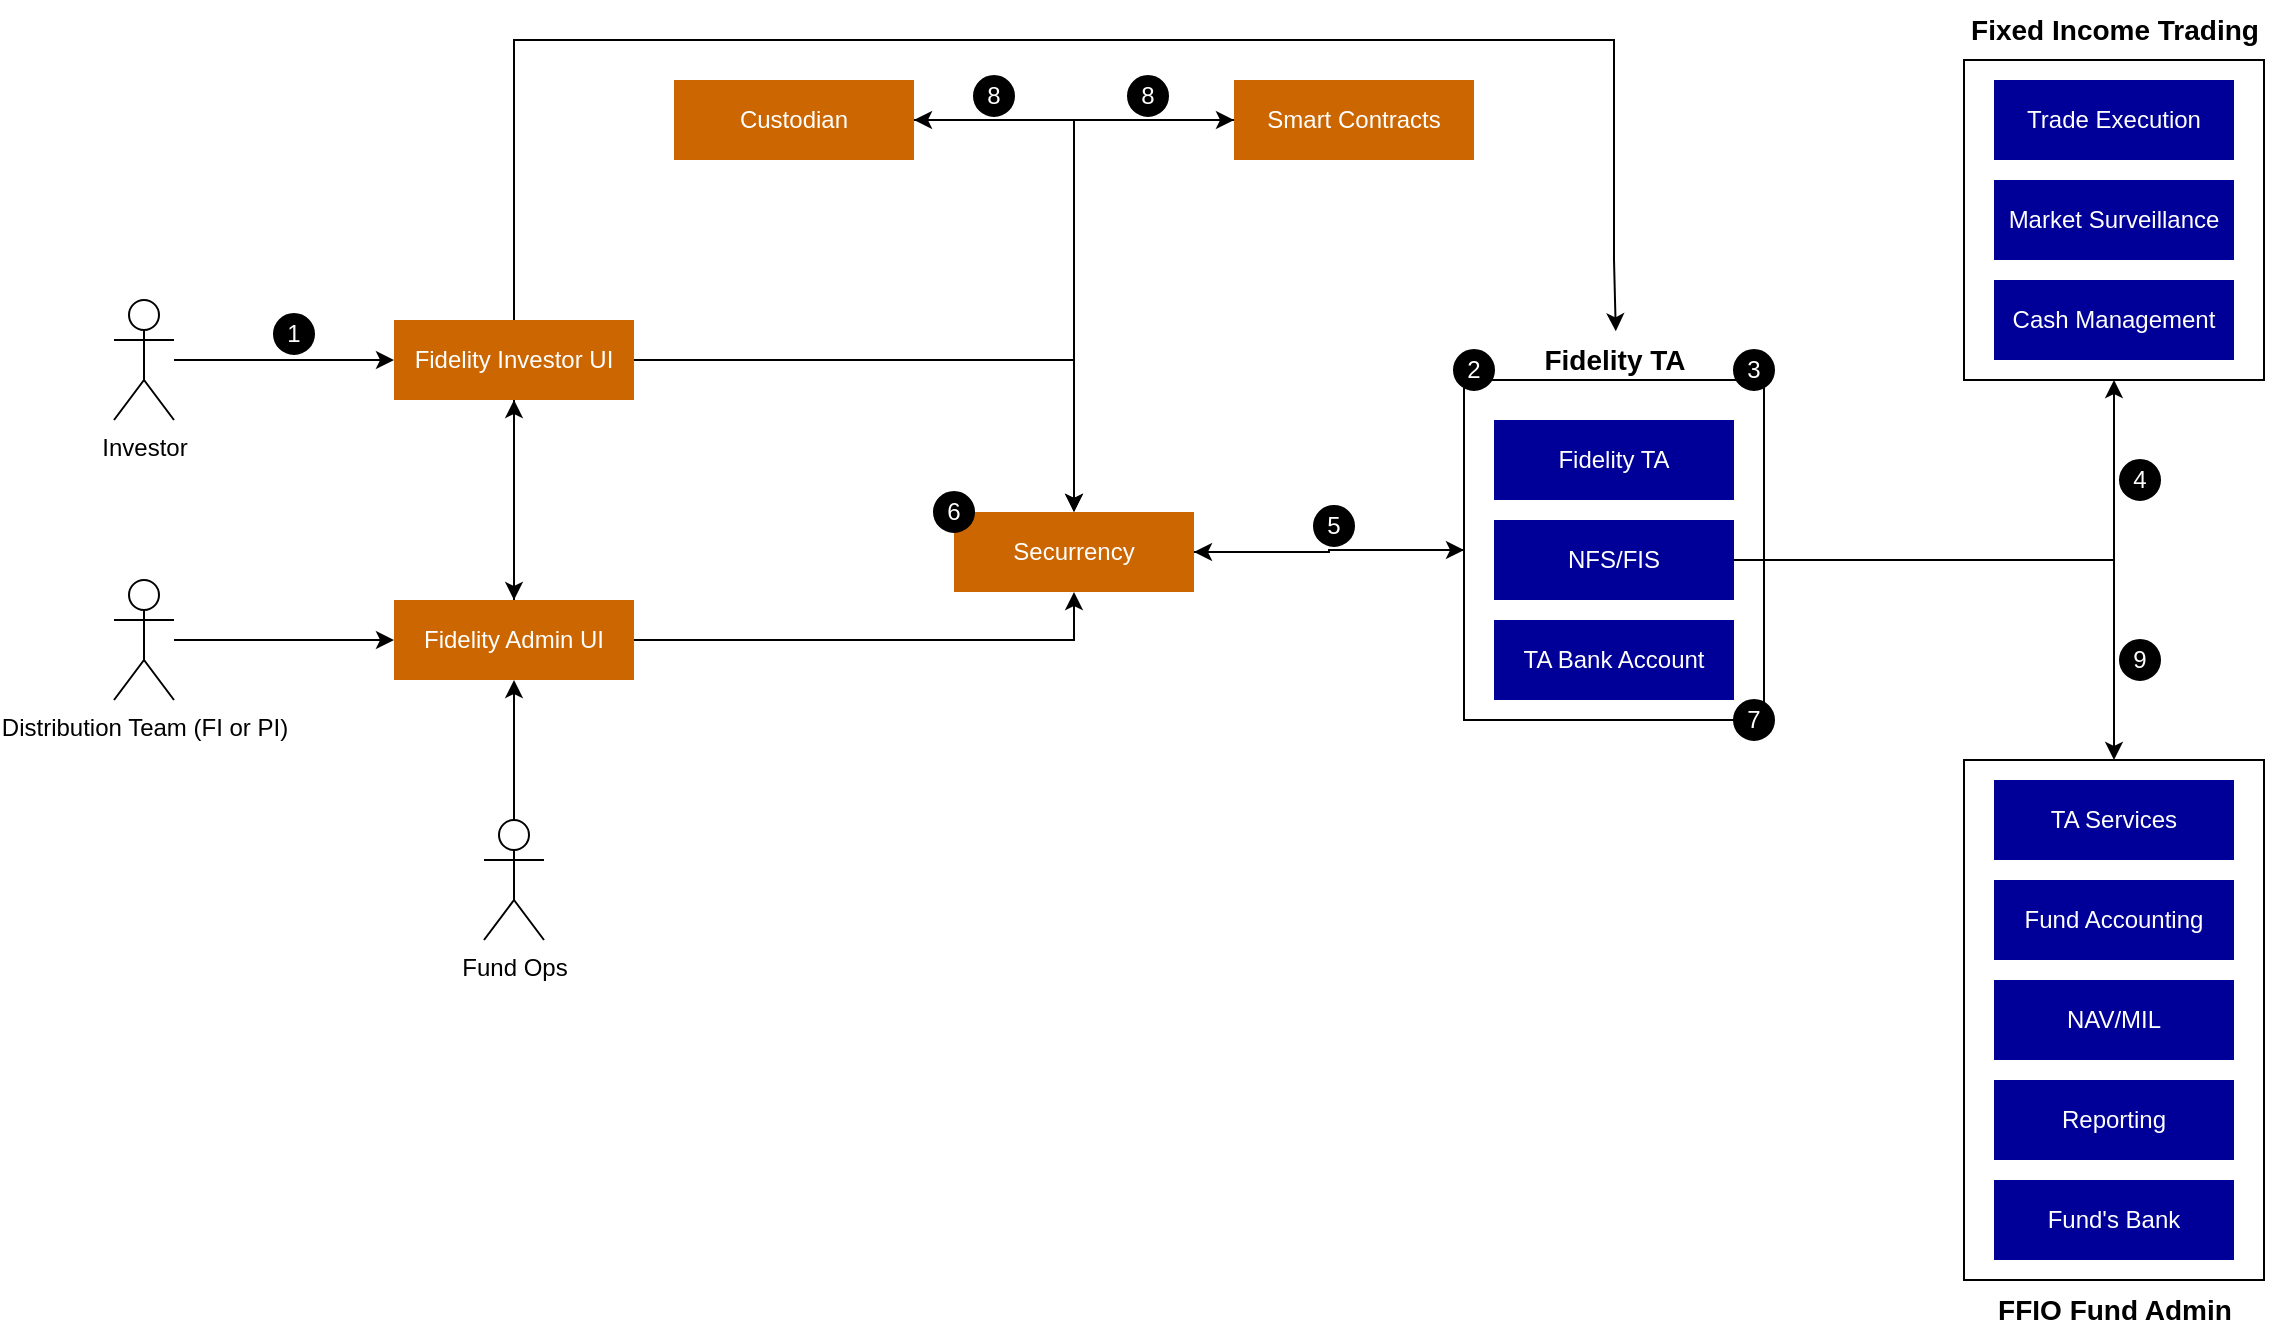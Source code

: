 <mxfile version="22.1.22" type="device">
  <diagram name="Page-1" id="03VpF-rc_p-RFlo5BT9Z">
    <mxGraphModel dx="1477" dy="727" grid="1" gridSize="10" guides="1" tooltips="1" connect="1" arrows="1" fold="1" page="1" pageScale="1" pageWidth="850" pageHeight="1100" math="0" shadow="0">
      <root>
        <mxCell id="0" />
        <mxCell id="1" parent="0" />
        <mxCell id="3Kygi3Q1QK8g2xKjrZx_-69" style="edgeStyle=orthogonalEdgeStyle;rounded=0;orthogonalLoop=1;jettySize=auto;html=1;entryX=1;entryY=0.5;entryDx=0;entryDy=0;" edge="1" parent="1" source="3Kygi3Q1QK8g2xKjrZx_-55" target="3Kygi3Q1QK8g2xKjrZx_-6">
          <mxGeometry relative="1" as="geometry" />
        </mxCell>
        <mxCell id="3Kygi3Q1QK8g2xKjrZx_-55" value="" style="rounded=0;whiteSpace=wrap;html=1;fillColor=none;strokeColor=default;" vertex="1" parent="1">
          <mxGeometry x="745" y="190" width="150" height="170" as="geometry" />
        </mxCell>
        <mxCell id="3Kygi3Q1QK8g2xKjrZx_-33" value="" style="rounded=0;whiteSpace=wrap;html=1;fillColor=none;strokeColor=default;" vertex="1" parent="1">
          <mxGeometry x="995" y="30" width="150" height="160" as="geometry" />
        </mxCell>
        <mxCell id="3Kygi3Q1QK8g2xKjrZx_-39" value="" style="rounded=0;whiteSpace=wrap;html=1;fillColor=none;strokeColor=default;" vertex="1" parent="1">
          <mxGeometry x="995" y="380" width="150" height="260" as="geometry" />
        </mxCell>
        <mxCell id="3Kygi3Q1QK8g2xKjrZx_-4" value="" style="edgeStyle=orthogonalEdgeStyle;rounded=0;orthogonalLoop=1;jettySize=auto;html=1;" edge="1" parent="1" source="3Kygi3Q1QK8g2xKjrZx_-1" target="3Kygi3Q1QK8g2xKjrZx_-3">
          <mxGeometry relative="1" as="geometry" />
        </mxCell>
        <mxCell id="3Kygi3Q1QK8g2xKjrZx_-1" value="&lt;font color=&quot;#ffffff&quot;&gt;Custodian&lt;/font&gt;" style="rounded=0;whiteSpace=wrap;html=1;fillColor=#CC6600;strokeColor=none;" vertex="1" parent="1">
          <mxGeometry x="350" y="40" width="120" height="40" as="geometry" />
        </mxCell>
        <mxCell id="3Kygi3Q1QK8g2xKjrZx_-5" style="edgeStyle=orthogonalEdgeStyle;rounded=0;orthogonalLoop=1;jettySize=auto;html=1;entryX=1;entryY=0.5;entryDx=0;entryDy=0;" edge="1" parent="1" source="3Kygi3Q1QK8g2xKjrZx_-3" target="3Kygi3Q1QK8g2xKjrZx_-1">
          <mxGeometry relative="1" as="geometry" />
        </mxCell>
        <mxCell id="3Kygi3Q1QK8g2xKjrZx_-7" value="" style="edgeStyle=orthogonalEdgeStyle;rounded=0;orthogonalLoop=1;jettySize=auto;html=1;exitX=0;exitY=0.5;exitDx=0;exitDy=0;" edge="1" parent="1" source="3Kygi3Q1QK8g2xKjrZx_-3" target="3Kygi3Q1QK8g2xKjrZx_-6">
          <mxGeometry relative="1" as="geometry" />
        </mxCell>
        <mxCell id="3Kygi3Q1QK8g2xKjrZx_-3" value="&lt;font color=&quot;#ffffff&quot;&gt;Smart Contracts&lt;/font&gt;" style="rounded=0;whiteSpace=wrap;html=1;fillColor=#CC6600;strokeColor=none;" vertex="1" parent="1">
          <mxGeometry x="630" y="40" width="120" height="40" as="geometry" />
        </mxCell>
        <mxCell id="3Kygi3Q1QK8g2xKjrZx_-67" style="edgeStyle=orthogonalEdgeStyle;rounded=0;orthogonalLoop=1;jettySize=auto;html=1;entryX=0;entryY=0.5;entryDx=0;entryDy=0;" edge="1" parent="1" source="3Kygi3Q1QK8g2xKjrZx_-6" target="3Kygi3Q1QK8g2xKjrZx_-55">
          <mxGeometry relative="1" as="geometry" />
        </mxCell>
        <mxCell id="3Kygi3Q1QK8g2xKjrZx_-6" value="&lt;font color=&quot;#ffffff&quot;&gt;Securrency&lt;/font&gt;" style="rounded=0;whiteSpace=wrap;html=1;fillColor=#CC6600;strokeColor=none;" vertex="1" parent="1">
          <mxGeometry x="490" y="256" width="120" height="40" as="geometry" />
        </mxCell>
        <mxCell id="3Kygi3Q1QK8g2xKjrZx_-10" style="edgeStyle=orthogonalEdgeStyle;rounded=0;orthogonalLoop=1;jettySize=auto;html=1;entryX=0.5;entryY=0;entryDx=0;entryDy=0;" edge="1" parent="1" source="3Kygi3Q1QK8g2xKjrZx_-8" target="3Kygi3Q1QK8g2xKjrZx_-6">
          <mxGeometry relative="1" as="geometry" />
        </mxCell>
        <mxCell id="3Kygi3Q1QK8g2xKjrZx_-12" value="" style="edgeStyle=orthogonalEdgeStyle;rounded=0;orthogonalLoop=1;jettySize=auto;html=1;" edge="1" parent="1" source="3Kygi3Q1QK8g2xKjrZx_-8" target="3Kygi3Q1QK8g2xKjrZx_-11">
          <mxGeometry relative="1" as="geometry" />
        </mxCell>
        <mxCell id="3Kygi3Q1QK8g2xKjrZx_-65" style="edgeStyle=orthogonalEdgeStyle;rounded=0;orthogonalLoop=1;jettySize=auto;html=1;entryX=0.51;entryY=0.022;entryDx=0;entryDy=0;entryPerimeter=0;" edge="1" parent="1" source="3Kygi3Q1QK8g2xKjrZx_-8" target="3Kygi3Q1QK8g2xKjrZx_-56">
          <mxGeometry relative="1" as="geometry">
            <Array as="points">
              <mxPoint x="270" y="20" />
              <mxPoint x="820" y="20" />
              <mxPoint x="820" y="130" />
            </Array>
          </mxGeometry>
        </mxCell>
        <mxCell id="3Kygi3Q1QK8g2xKjrZx_-8" value="&lt;font color=&quot;#ffffff&quot;&gt;Fidelity Investor UI&lt;/font&gt;" style="rounded=0;whiteSpace=wrap;html=1;fillColor=#CC6600;strokeColor=none;" vertex="1" parent="1">
          <mxGeometry x="210" y="160" width="120" height="40" as="geometry" />
        </mxCell>
        <mxCell id="3Kygi3Q1QK8g2xKjrZx_-13" style="edgeStyle=orthogonalEdgeStyle;rounded=0;orthogonalLoop=1;jettySize=auto;html=1;entryX=0.5;entryY=1;entryDx=0;entryDy=0;" edge="1" parent="1" source="3Kygi3Q1QK8g2xKjrZx_-11" target="3Kygi3Q1QK8g2xKjrZx_-6">
          <mxGeometry relative="1" as="geometry" />
        </mxCell>
        <mxCell id="3Kygi3Q1QK8g2xKjrZx_-14" style="edgeStyle=orthogonalEdgeStyle;rounded=0;orthogonalLoop=1;jettySize=auto;html=1;entryX=0.5;entryY=1;entryDx=0;entryDy=0;" edge="1" parent="1" source="3Kygi3Q1QK8g2xKjrZx_-11" target="3Kygi3Q1QK8g2xKjrZx_-8">
          <mxGeometry relative="1" as="geometry" />
        </mxCell>
        <mxCell id="3Kygi3Q1QK8g2xKjrZx_-11" value="&lt;font color=&quot;#ffffff&quot;&gt;Fidelity Admin UI&lt;/font&gt;" style="rounded=0;whiteSpace=wrap;html=1;fillColor=#CC6600;strokeColor=none;" vertex="1" parent="1">
          <mxGeometry x="210" y="300" width="120" height="40" as="geometry" />
        </mxCell>
        <mxCell id="3Kygi3Q1QK8g2xKjrZx_-16" style="edgeStyle=orthogonalEdgeStyle;rounded=0;orthogonalLoop=1;jettySize=auto;html=1;entryX=0;entryY=0.5;entryDx=0;entryDy=0;" edge="1" parent="1" source="3Kygi3Q1QK8g2xKjrZx_-15" target="3Kygi3Q1QK8g2xKjrZx_-8">
          <mxGeometry relative="1" as="geometry" />
        </mxCell>
        <mxCell id="3Kygi3Q1QK8g2xKjrZx_-15" value="Investor" style="shape=umlActor;verticalLabelPosition=bottom;verticalAlign=top;html=1;outlineConnect=0;" vertex="1" parent="1">
          <mxGeometry x="70" y="150" width="30" height="60" as="geometry" />
        </mxCell>
        <mxCell id="3Kygi3Q1QK8g2xKjrZx_-18" style="edgeStyle=orthogonalEdgeStyle;rounded=0;orthogonalLoop=1;jettySize=auto;html=1;entryX=0;entryY=0.5;entryDx=0;entryDy=0;" edge="1" parent="1" source="3Kygi3Q1QK8g2xKjrZx_-17" target="3Kygi3Q1QK8g2xKjrZx_-11">
          <mxGeometry relative="1" as="geometry" />
        </mxCell>
        <mxCell id="3Kygi3Q1QK8g2xKjrZx_-17" value="Distribution Team (FI or PI)" style="shape=umlActor;verticalLabelPosition=bottom;verticalAlign=top;html=1;outlineConnect=0;" vertex="1" parent="1">
          <mxGeometry x="70" y="290" width="30" height="60" as="geometry" />
        </mxCell>
        <mxCell id="3Kygi3Q1QK8g2xKjrZx_-20" style="edgeStyle=orthogonalEdgeStyle;rounded=0;orthogonalLoop=1;jettySize=auto;html=1;entryX=0.5;entryY=1;entryDx=0;entryDy=0;" edge="1" parent="1" source="3Kygi3Q1QK8g2xKjrZx_-19" target="3Kygi3Q1QK8g2xKjrZx_-11">
          <mxGeometry relative="1" as="geometry" />
        </mxCell>
        <mxCell id="3Kygi3Q1QK8g2xKjrZx_-19" value="Fund Ops" style="shape=umlActor;verticalLabelPosition=bottom;verticalAlign=top;html=1;outlineConnect=0;" vertex="1" parent="1">
          <mxGeometry x="255" y="410" width="30" height="60" as="geometry" />
        </mxCell>
        <mxCell id="3Kygi3Q1QK8g2xKjrZx_-21" value="&lt;font color=&quot;#ffffff&quot;&gt;Fidelity TA&lt;/font&gt;" style="rounded=0;whiteSpace=wrap;html=1;fillColor=#000099;strokeColor=none;" vertex="1" parent="1">
          <mxGeometry x="760" y="210" width="120" height="40" as="geometry" />
        </mxCell>
        <mxCell id="3Kygi3Q1QK8g2xKjrZx_-35" style="edgeStyle=orthogonalEdgeStyle;rounded=0;orthogonalLoop=1;jettySize=auto;html=1;entryX=0.5;entryY=1;entryDx=0;entryDy=0;" edge="1" parent="1" source="3Kygi3Q1QK8g2xKjrZx_-24" target="3Kygi3Q1QK8g2xKjrZx_-33">
          <mxGeometry relative="1" as="geometry" />
        </mxCell>
        <mxCell id="3Kygi3Q1QK8g2xKjrZx_-24" value="&lt;font color=&quot;#ffffff&quot;&gt;NFS/FIS&lt;/font&gt;" style="rounded=0;whiteSpace=wrap;html=1;fillColor=#000099;strokeColor=none;" vertex="1" parent="1">
          <mxGeometry x="760" y="260" width="120" height="40" as="geometry" />
        </mxCell>
        <mxCell id="3Kygi3Q1QK8g2xKjrZx_-26" value="&lt;font color=&quot;#ffffff&quot;&gt;TA Bank Account&lt;/font&gt;" style="rounded=0;whiteSpace=wrap;html=1;fillColor=#000099;strokeColor=none;" vertex="1" parent="1">
          <mxGeometry x="760" y="310" width="120" height="40" as="geometry" />
        </mxCell>
        <mxCell id="3Kygi3Q1QK8g2xKjrZx_-30" value="&lt;font color=&quot;#ffffff&quot;&gt;Trade Execution&lt;/font&gt;" style="rounded=0;whiteSpace=wrap;html=1;fillColor=#000099;strokeColor=none;" vertex="1" parent="1">
          <mxGeometry x="1010" y="40" width="120" height="40" as="geometry" />
        </mxCell>
        <mxCell id="3Kygi3Q1QK8g2xKjrZx_-31" value="&lt;font color=&quot;#ffffff&quot;&gt;Market&amp;nbsp;Surveillance&lt;/font&gt;" style="rounded=0;whiteSpace=wrap;html=1;fillColor=#000099;strokeColor=none;" vertex="1" parent="1">
          <mxGeometry x="1010" y="90" width="120" height="40" as="geometry" />
        </mxCell>
        <mxCell id="3Kygi3Q1QK8g2xKjrZx_-32" value="&lt;font color=&quot;#ffffff&quot;&gt;Cash Management&lt;/font&gt;" style="rounded=0;whiteSpace=wrap;html=1;fillColor=#000099;strokeColor=none;" vertex="1" parent="1">
          <mxGeometry x="1010" y="140" width="120" height="40" as="geometry" />
        </mxCell>
        <mxCell id="3Kygi3Q1QK8g2xKjrZx_-34" value="&lt;b&gt;&lt;font style=&quot;font-size: 14px;&quot;&gt;Fixed Income Trading&lt;/font&gt;&lt;/b&gt;" style="text;html=1;align=center;verticalAlign=middle;resizable=0;points=[];autosize=1;strokeColor=none;fillColor=none;" vertex="1" parent="1">
          <mxGeometry x="985" width="170" height="30" as="geometry" />
        </mxCell>
        <mxCell id="3Kygi3Q1QK8g2xKjrZx_-36" value="&lt;font color=&quot;#ffffff&quot;&gt;TA Services&lt;/font&gt;" style="rounded=0;whiteSpace=wrap;html=1;fillColor=#000099;strokeColor=none;" vertex="1" parent="1">
          <mxGeometry x="1010" y="390" width="120" height="40" as="geometry" />
        </mxCell>
        <mxCell id="3Kygi3Q1QK8g2xKjrZx_-37" value="&lt;font color=&quot;#ffffff&quot;&gt;Fund Accounting&lt;/font&gt;" style="rounded=0;whiteSpace=wrap;html=1;fillColor=#000099;strokeColor=none;" vertex="1" parent="1">
          <mxGeometry x="1010" y="440" width="120" height="40" as="geometry" />
        </mxCell>
        <mxCell id="3Kygi3Q1QK8g2xKjrZx_-38" value="&lt;font color=&quot;#ffffff&quot;&gt;NAV/MIL&lt;/font&gt;" style="rounded=0;whiteSpace=wrap;html=1;fillColor=#000099;strokeColor=none;" vertex="1" parent="1">
          <mxGeometry x="1010" y="490" width="120" height="40" as="geometry" />
        </mxCell>
        <mxCell id="3Kygi3Q1QK8g2xKjrZx_-40" style="edgeStyle=orthogonalEdgeStyle;rounded=0;orthogonalLoop=1;jettySize=auto;html=1;entryX=0.5;entryY=0;entryDx=0;entryDy=0;" edge="1" parent="1" source="3Kygi3Q1QK8g2xKjrZx_-24" target="3Kygi3Q1QK8g2xKjrZx_-39">
          <mxGeometry relative="1" as="geometry" />
        </mxCell>
        <mxCell id="3Kygi3Q1QK8g2xKjrZx_-41" value="&lt;font color=&quot;#ffffff&quot;&gt;Reporting&lt;/font&gt;" style="rounded=0;whiteSpace=wrap;html=1;fillColor=#000099;strokeColor=none;" vertex="1" parent="1">
          <mxGeometry x="1010" y="540" width="120" height="40" as="geometry" />
        </mxCell>
        <mxCell id="3Kygi3Q1QK8g2xKjrZx_-42" value="&lt;font color=&quot;#ffffff&quot;&gt;Fund&#39;s Bank&lt;/font&gt;" style="rounded=0;whiteSpace=wrap;html=1;fillColor=#000099;strokeColor=none;" vertex="1" parent="1">
          <mxGeometry x="1010" y="590" width="120" height="40" as="geometry" />
        </mxCell>
        <mxCell id="3Kygi3Q1QK8g2xKjrZx_-43" value="&lt;b&gt;&lt;font style=&quot;font-size: 14px;&quot;&gt;FFIO Fund Admin&lt;/font&gt;&lt;/b&gt;" style="text;html=1;align=center;verticalAlign=middle;resizable=0;points=[];autosize=1;strokeColor=none;fillColor=none;" vertex="1" parent="1">
          <mxGeometry x="1000" y="640" width="140" height="30" as="geometry" />
        </mxCell>
        <mxCell id="3Kygi3Q1QK8g2xKjrZx_-44" value="1" style="ellipse;whiteSpace=wrap;html=1;aspect=fixed;fontColor=#FFFFFF;fillColor=#000000;" vertex="1" parent="1">
          <mxGeometry x="150" y="157" width="20" height="20" as="geometry" />
        </mxCell>
        <mxCell id="3Kygi3Q1QK8g2xKjrZx_-45" value="6" style="ellipse;whiteSpace=wrap;html=1;aspect=fixed;fontColor=#FFFFFF;fillColor=#000000;" vertex="1" parent="1">
          <mxGeometry x="480" y="246" width="20" height="20" as="geometry" />
        </mxCell>
        <mxCell id="3Kygi3Q1QK8g2xKjrZx_-46" value="5" style="ellipse;whiteSpace=wrap;html=1;aspect=fixed;fontColor=#FFFFFF;fillColor=#000000;" vertex="1" parent="1">
          <mxGeometry x="670" y="253" width="20" height="20" as="geometry" />
        </mxCell>
        <mxCell id="3Kygi3Q1QK8g2xKjrZx_-47" value="3" style="ellipse;whiteSpace=wrap;html=1;aspect=fixed;fontColor=#FFFFFF;fillColor=#000000;" vertex="1" parent="1">
          <mxGeometry x="880" y="175" width="20" height="20" as="geometry" />
        </mxCell>
        <mxCell id="3Kygi3Q1QK8g2xKjrZx_-48" value="2" style="ellipse;whiteSpace=wrap;html=1;aspect=fixed;fontColor=#FFFFFF;fillColor=#000000;" vertex="1" parent="1">
          <mxGeometry x="740" y="175" width="20" height="20" as="geometry" />
        </mxCell>
        <mxCell id="3Kygi3Q1QK8g2xKjrZx_-49" value="4" style="ellipse;whiteSpace=wrap;html=1;aspect=fixed;fontColor=#FFFFFF;fillColor=#000000;" vertex="1" parent="1">
          <mxGeometry x="1073" y="230" width="20" height="20" as="geometry" />
        </mxCell>
        <mxCell id="3Kygi3Q1QK8g2xKjrZx_-50" value="7" style="ellipse;whiteSpace=wrap;html=1;aspect=fixed;fontColor=#FFFFFF;fillColor=#000000;" vertex="1" parent="1">
          <mxGeometry x="880" y="350" width="20" height="20" as="geometry" />
        </mxCell>
        <mxCell id="3Kygi3Q1QK8g2xKjrZx_-51" value="9" style="ellipse;whiteSpace=wrap;html=1;aspect=fixed;fontColor=#FFFFFF;fillColor=#000000;" vertex="1" parent="1">
          <mxGeometry x="1073" y="320" width="20" height="20" as="geometry" />
        </mxCell>
        <mxCell id="3Kygi3Q1QK8g2xKjrZx_-52" value="8" style="ellipse;whiteSpace=wrap;html=1;aspect=fixed;fontColor=#FFFFFF;fillColor=#000000;" vertex="1" parent="1">
          <mxGeometry x="577" y="38" width="20" height="20" as="geometry" />
        </mxCell>
        <mxCell id="3Kygi3Q1QK8g2xKjrZx_-53" value="8" style="ellipse;whiteSpace=wrap;html=1;aspect=fixed;fontColor=#FFFFFF;fillColor=#000000;" vertex="1" parent="1">
          <mxGeometry x="500" y="38" width="20" height="20" as="geometry" />
        </mxCell>
        <mxCell id="3Kygi3Q1QK8g2xKjrZx_-56" value="&lt;b&gt;&lt;font style=&quot;font-size: 14px;&quot;&gt;Fidelity TA&lt;/font&gt;&lt;/b&gt;" style="text;html=1;align=center;verticalAlign=middle;resizable=0;points=[];autosize=1;strokeColor=none;fillColor=none;" vertex="1" parent="1">
          <mxGeometry x="775" y="165" width="90" height="30" as="geometry" />
        </mxCell>
        <mxCell id="3Kygi3Q1QK8g2xKjrZx_-57" style="edgeStyle=orthogonalEdgeStyle;rounded=0;orthogonalLoop=1;jettySize=auto;html=1;exitX=0.5;exitY=1;exitDx=0;exitDy=0;" edge="1" parent="1" source="3Kygi3Q1QK8g2xKjrZx_-55" target="3Kygi3Q1QK8g2xKjrZx_-55">
          <mxGeometry relative="1" as="geometry" />
        </mxCell>
      </root>
    </mxGraphModel>
  </diagram>
</mxfile>
